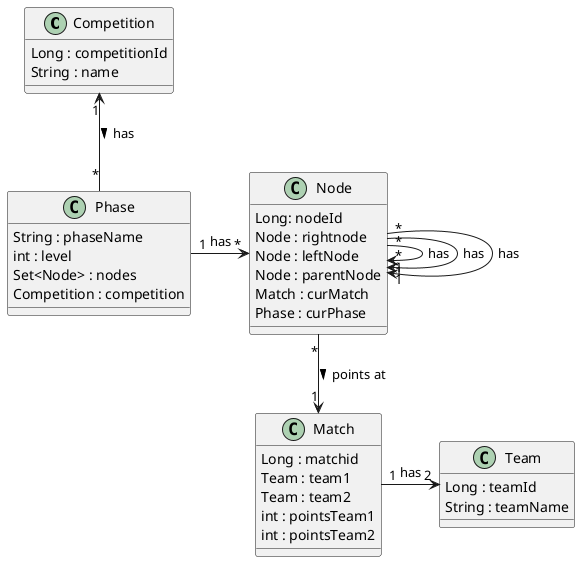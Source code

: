@startuml

class Competition {
   Long : competitionId
   String : name
}

class Team {
   Long : teamId
   String : teamName
}

class Phase {
   String : phaseName
   int : level
   Set<Node> : nodes
   Competition : competition
}

class Node {
   Long: nodeId
   Node : rightnode
   Node : leftNode
   Node : parentNode
   Match : curMatch
   Phase : curPhase
}

class Match {
    Long : matchid
    Team : team1
    Team : team2
    int : pointsTeam1
    int : pointsTeam2
}

Phase "*" -up-> "1"  Competition: has <
Node "*" --> "1"  Node: has
Node "*" --> "1"  Node: has
Node "*" --> "1"  Node: has
Phase "1" -right-> "*"  Node: has
Node "*" --> "1" Match : points at >
Match "1" -> "2" Team : has

@enduml